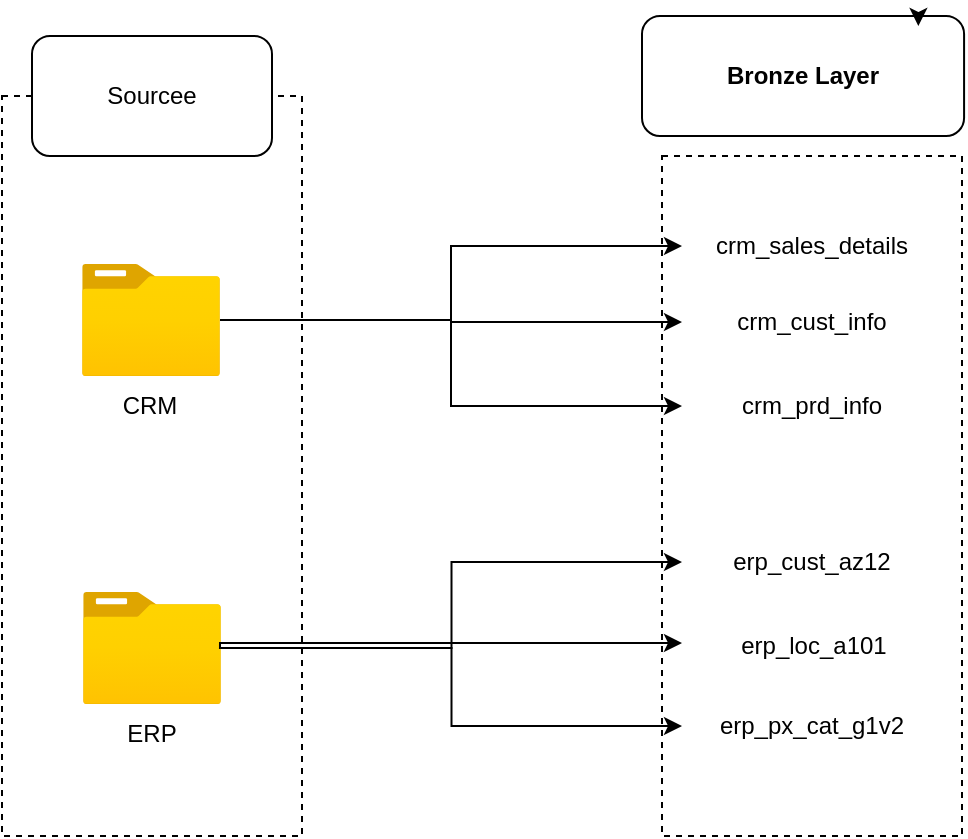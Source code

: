 <mxfile version="26.2.12">
  <diagram name="Page-1" id="DpS-7al17UbPKlE4nuvy">
    <mxGraphModel dx="985" dy="512" grid="1" gridSize="10" guides="1" tooltips="1" connect="1" arrows="1" fold="1" page="1" pageScale="1" pageWidth="850" pageHeight="1100" math="0" shadow="0">
      <root>
        <mxCell id="0" />
        <mxCell id="1" parent="0" />
        <mxCell id="qvMaJ1-_UpIYLKA8g7Gd-1" value="" style="rounded=0;whiteSpace=wrap;html=1;dashed=1;" vertex="1" parent="1">
          <mxGeometry x="150" y="190" width="150" height="370" as="geometry" />
        </mxCell>
        <mxCell id="qvMaJ1-_UpIYLKA8g7Gd-4" value="" style="group;strokeWidth=0;strokeColor=none;fillColor=none;fontColor=default;" vertex="1" connectable="0" parent="1">
          <mxGeometry x="165" y="160" width="120" height="60" as="geometry" />
        </mxCell>
        <mxCell id="qvMaJ1-_UpIYLKA8g7Gd-2" value="" style="rounded=1;whiteSpace=wrap;html=1;" vertex="1" parent="qvMaJ1-_UpIYLKA8g7Gd-4">
          <mxGeometry width="120" height="60" as="geometry" />
        </mxCell>
        <mxCell id="qvMaJ1-_UpIYLKA8g7Gd-3" value="Sourcee" style="text;html=1;align=center;verticalAlign=middle;whiteSpace=wrap;rounded=0;" vertex="1" parent="qvMaJ1-_UpIYLKA8g7Gd-4">
          <mxGeometry x="30" y="15" width="60" height="30" as="geometry" />
        </mxCell>
        <mxCell id="qvMaJ1-_UpIYLKA8g7Gd-7" value="" style="group" vertex="1" connectable="0" parent="1">
          <mxGeometry x="190" y="274" width="69" height="86" as="geometry" />
        </mxCell>
        <mxCell id="qvMaJ1-_UpIYLKA8g7Gd-5" value="" style="image;aspect=fixed;html=1;points=[];align=center;fontSize=12;image=img/lib/azure2/general/Folder_Blank.svg;" vertex="1" parent="qvMaJ1-_UpIYLKA8g7Gd-7">
          <mxGeometry width="69" height="56.0" as="geometry" />
        </mxCell>
        <mxCell id="qvMaJ1-_UpIYLKA8g7Gd-6" value="CRM" style="text;html=1;align=center;verticalAlign=middle;whiteSpace=wrap;rounded=0;" vertex="1" parent="qvMaJ1-_UpIYLKA8g7Gd-7">
          <mxGeometry x="4" y="56" width="60" height="30" as="geometry" />
        </mxCell>
        <mxCell id="qvMaJ1-_UpIYLKA8g7Gd-8" value="" style="group" vertex="1" connectable="0" parent="1">
          <mxGeometry x="190.5" y="438" width="69" height="86" as="geometry" />
        </mxCell>
        <mxCell id="qvMaJ1-_UpIYLKA8g7Gd-9" value="" style="image;aspect=fixed;html=1;points=[];align=center;fontSize=12;image=img/lib/azure2/general/Folder_Blank.svg;" vertex="1" parent="qvMaJ1-_UpIYLKA8g7Gd-8">
          <mxGeometry width="69" height="56.0" as="geometry" />
        </mxCell>
        <mxCell id="qvMaJ1-_UpIYLKA8g7Gd-10" value="ERP" style="text;html=1;align=center;verticalAlign=middle;whiteSpace=wrap;rounded=0;" vertex="1" parent="qvMaJ1-_UpIYLKA8g7Gd-8">
          <mxGeometry x="4" y="56" width="60" height="30" as="geometry" />
        </mxCell>
        <mxCell id="qvMaJ1-_UpIYLKA8g7Gd-11" value="" style="rounded=0;whiteSpace=wrap;html=1;dashed=1;strokeColor=light-dark(#000000,#FFB570);" vertex="1" parent="1">
          <mxGeometry x="480" y="220" width="150" height="340" as="geometry" />
        </mxCell>
        <mxCell id="qvMaJ1-_UpIYLKA8g7Gd-12" value="" style="group;strokeWidth=0;strokeColor=none;fillColor=light-dark(#FFFFFF,#FFF2CC);fontColor=default;" vertex="1" connectable="0" parent="1">
          <mxGeometry x="480" y="150" width="151.04" height="60" as="geometry" />
        </mxCell>
        <mxCell id="qvMaJ1-_UpIYLKA8g7Gd-13" value="" style="rounded=1;whiteSpace=wrap;html=1;gradientColor=none;fillColor=light-dark(#FFFFFF,#FFCE9F);" vertex="1" parent="qvMaJ1-_UpIYLKA8g7Gd-12">
          <mxGeometry x="-10" width="161.04" height="60" as="geometry" />
        </mxCell>
        <mxCell id="qvMaJ1-_UpIYLKA8g7Gd-14" value="&lt;font style=&quot;color: light-dark(rgb(0, 0, 0), rgb(0, 0, 0));&quot;&gt;Bronze Layer&lt;/font&gt;" style="text;html=1;align=center;verticalAlign=middle;whiteSpace=wrap;rounded=0;fontColor=light-dark(#000000,#9A9796);labelBorderColor=none;fontStyle=1" vertex="1" parent="qvMaJ1-_UpIYLKA8g7Gd-12">
          <mxGeometry x="16.147" y="15" width="108.75" height="30" as="geometry" />
        </mxCell>
        <mxCell id="qvMaJ1-_UpIYLKA8g7Gd-15" style="edgeStyle=orthogonalEdgeStyle;rounded=0;orthogonalLoop=1;jettySize=auto;html=1;exitX=0.75;exitY=0;exitDx=0;exitDy=0;entryX=0.858;entryY=0.083;entryDx=0;entryDy=0;entryPerimeter=0;" edge="1" parent="qvMaJ1-_UpIYLKA8g7Gd-12" source="qvMaJ1-_UpIYLKA8g7Gd-13" target="qvMaJ1-_UpIYLKA8g7Gd-13">
          <mxGeometry relative="1" as="geometry" />
        </mxCell>
        <mxCell id="qvMaJ1-_UpIYLKA8g7Gd-18" value="&lt;font style=&quot;color: light-dark(rgb(0, 0, 0), rgb(0, 0, 0));&quot;&gt;crm_sales_details&lt;/font&gt;" style="text;html=1;align=center;verticalAlign=middle;whiteSpace=wrap;rounded=1;fillColor=light-dark(#FFFFFF,#FFCE9F);" vertex="1" parent="1">
          <mxGeometry x="490" y="250" width="130" height="30" as="geometry" />
        </mxCell>
        <mxCell id="qvMaJ1-_UpIYLKA8g7Gd-19" value="&lt;font style=&quot;color: light-dark(rgb(0, 0, 0), rgb(0, 0, 0));&quot;&gt;crm_cust_info&lt;/font&gt;" style="text;html=1;align=center;verticalAlign=middle;whiteSpace=wrap;rounded=1;fillColor=light-dark(#FFFFFF,#FFCE9F);" vertex="1" parent="1">
          <mxGeometry x="490" y="288" width="130" height="30" as="geometry" />
        </mxCell>
        <mxCell id="qvMaJ1-_UpIYLKA8g7Gd-20" value="&lt;font style=&quot;color: light-dark(rgb(0, 0, 0), rgb(0, 0, 0));&quot;&gt;crm_prd_info&lt;/font&gt;" style="text;html=1;align=center;verticalAlign=middle;whiteSpace=wrap;rounded=1;fillColor=light-dark(#FFFFFF,#FFCE9F);" vertex="1" parent="1">
          <mxGeometry x="490" y="330" width="130" height="30" as="geometry" />
        </mxCell>
        <mxCell id="qvMaJ1-_UpIYLKA8g7Gd-21" value="&lt;font style=&quot;color: light-dark(rgb(0, 0, 0), rgb(0, 0, 0));&quot;&gt;erp_cust_az12&lt;/font&gt;" style="text;html=1;align=center;verticalAlign=middle;whiteSpace=wrap;rounded=1;fillColor=light-dark(#FFFFFF,#FFCE9F);" vertex="1" parent="1">
          <mxGeometry x="490" y="408" width="130" height="30" as="geometry" />
        </mxCell>
        <mxCell id="qvMaJ1-_UpIYLKA8g7Gd-22" value="&lt;font style=&quot;color: light-dark(rgb(0, 0, 0), rgb(0, 0, 0));&quot;&gt;erp_loc_a101&lt;/font&gt;" style="text;html=1;align=center;verticalAlign=middle;whiteSpace=wrap;rounded=1;fillColor=light-dark(#FFFFFF,#FFCE9F);" vertex="1" parent="1">
          <mxGeometry x="490.52" y="450" width="130" height="30" as="geometry" />
        </mxCell>
        <mxCell id="qvMaJ1-_UpIYLKA8g7Gd-23" value="&lt;font style=&quot;color: light-dark(rgb(0, 0, 0), rgb(0, 0, 0));&quot;&gt;erp_px_cat_g1v2&lt;/font&gt;" style="text;html=1;align=center;verticalAlign=middle;whiteSpace=wrap;rounded=1;fillColor=light-dark(#FFFFFF,#FFCE9F);" vertex="1" parent="1">
          <mxGeometry x="490" y="490" width="130" height="30" as="geometry" />
        </mxCell>
        <mxCell id="qvMaJ1-_UpIYLKA8g7Gd-27" style="edgeStyle=orthogonalEdgeStyle;rounded=0;orthogonalLoop=1;jettySize=auto;html=1;entryX=0;entryY=0.5;entryDx=0;entryDy=0;" edge="1" parent="1" source="qvMaJ1-_UpIYLKA8g7Gd-5" target="qvMaJ1-_UpIYLKA8g7Gd-19">
          <mxGeometry relative="1" as="geometry" />
        </mxCell>
        <mxCell id="qvMaJ1-_UpIYLKA8g7Gd-28" style="edgeStyle=orthogonalEdgeStyle;rounded=0;orthogonalLoop=1;jettySize=auto;html=1;entryX=0;entryY=0.5;entryDx=0;entryDy=0;" edge="1" parent="1">
          <mxGeometry relative="1" as="geometry">
            <mxPoint x="258.98" y="466.5" as="sourcePoint" />
            <mxPoint x="490" y="463.5" as="targetPoint" />
            <Array as="points">
              <mxPoint x="259.98" y="467" />
              <mxPoint x="259.98" y="464" />
            </Array>
          </mxGeometry>
        </mxCell>
        <mxCell id="qvMaJ1-_UpIYLKA8g7Gd-29" style="edgeStyle=orthogonalEdgeStyle;rounded=0;orthogonalLoop=1;jettySize=auto;html=1;entryX=0;entryY=0.5;entryDx=0;entryDy=0;" edge="1" parent="1" source="qvMaJ1-_UpIYLKA8g7Gd-9" target="qvMaJ1-_UpIYLKA8g7Gd-21">
          <mxGeometry relative="1" as="geometry" />
        </mxCell>
        <mxCell id="qvMaJ1-_UpIYLKA8g7Gd-30" style="edgeStyle=orthogonalEdgeStyle;rounded=0;orthogonalLoop=1;jettySize=auto;html=1;entryX=0;entryY=0.5;entryDx=0;entryDy=0;" edge="1" parent="1" source="qvMaJ1-_UpIYLKA8g7Gd-9" target="qvMaJ1-_UpIYLKA8g7Gd-23">
          <mxGeometry relative="1" as="geometry" />
        </mxCell>
        <mxCell id="qvMaJ1-_UpIYLKA8g7Gd-31" style="edgeStyle=orthogonalEdgeStyle;rounded=0;orthogonalLoop=1;jettySize=auto;html=1;" edge="1" parent="1" source="qvMaJ1-_UpIYLKA8g7Gd-5" target="qvMaJ1-_UpIYLKA8g7Gd-18">
          <mxGeometry relative="1" as="geometry" />
        </mxCell>
        <mxCell id="qvMaJ1-_UpIYLKA8g7Gd-32" style="edgeStyle=orthogonalEdgeStyle;rounded=0;orthogonalLoop=1;jettySize=auto;html=1;entryX=0;entryY=0.5;entryDx=0;entryDy=0;" edge="1" parent="1" source="qvMaJ1-_UpIYLKA8g7Gd-5" target="qvMaJ1-_UpIYLKA8g7Gd-20">
          <mxGeometry relative="1" as="geometry" />
        </mxCell>
      </root>
    </mxGraphModel>
  </diagram>
</mxfile>
